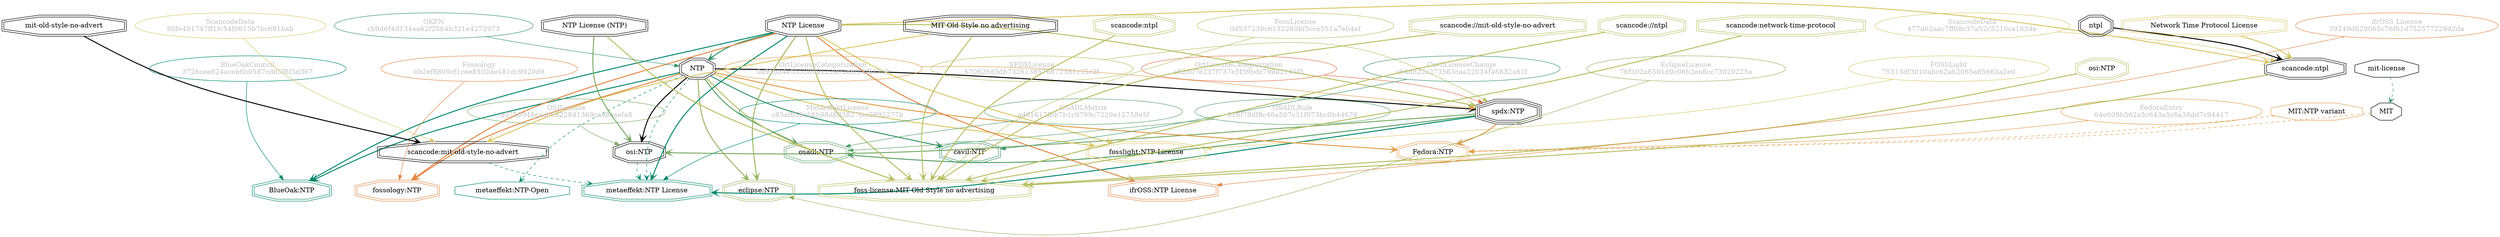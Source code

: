 strict digraph {
    node [shape=box];
    graph [splines=curved];
    2816 [label=MIT,shape=octagon];
    3144 [label="SPDXLicense\nb70626d3db7326138576872361c35c2f"
         ,fontcolor=gray
         ,color="#b8bf62"
         ,fillcolor="beige;1"
         ,shape=ellipse];
    3145 [label="spdx:NTP"
         ,shape=tripleoctagon];
    3146 [label=NTP
         ,shape=doubleoctagon];
    3147 [label="NTP License"
         ,shape=doubleoctagon];
    5200 [label="OSILicense\nb5750948caab6822841369cae8eaefa8"
         ,fontcolor=gray
         ,color="#78ab63"
         ,fillcolor="beige;1"
         ,shape=ellipse];
    5201 [label="osi:NTP"
         ,shape=doubleoctagon];
    5202 [label="NTP License (NTP)"
         ,shape=doubleoctagon];
    8204 [label="FedoraEntry\n64e609b562a5c643a5c6a38dd7c94417"
         ,fontcolor=gray
         ,color="#e09d4b"
         ,fillcolor="beige;1"
         ,shape=ellipse];
    8205 [label="Fedora:NTP"
         ,color="#e09d4b"
         ,shape=doubleoctagon];
    8206 [label="MIT:NTP variant"
         ,color="#e09d4b"
         ,shape=octagon];
    8920 [label="BlueOakCouncil\n3726cee824aceb6b0587cd85f8f3d367"
         ,fontcolor=gray
         ,color="#00876c"
         ,fillcolor="beige;1"
         ,shape=ellipse];
    8921 [label="BlueOak:NTP"
         ,color="#00876c"
         ,shape=doubleoctagon];
    9679 [label="OSADLRule\n618f78df8c46a507c31f073bc0b44676"
         ,fontcolor=gray
         ,color="#58a066"
         ,fillcolor="beige;1"
         ,shape=ellipse];
    9680 [label="osadl:NTP"
         ,color="#58a066"
         ,shape=doubleoctagon];
    9942 [label="OSADLMatrix\nad61617fbb7b1c9799c7229e12759e5f"
         ,fontcolor=gray
         ,color="#58a066"
         ,fillcolor="beige;1"
         ,shape=ellipse];
    19315 [label="ScancodeData\n80fe401747ff1fc54f0615b7bc691bab"
          ,fontcolor=gray
          ,color="#dac767"
          ,fillcolor="beige;1"
          ,shape=ellipse];
    19316 [label="scancode:mit-old-style-no-advert"
          ,shape=doubleoctagon];
    19317 [label="mit-old-style-no-advert"
          ,shape=doubleoctagon];
    19318 [label="MIT Old Style no advertising"
          ,shape=doubleoctagon];
    20815 [label="ScancodeData\n477d62aac7ff98c37a52c5210ca1634e"
          ,fontcolor=gray
          ,color="#dac767"
          ,fillcolor="beige;1"
          ,shape=ellipse];
    20816 [label="scancode:ntpl"
          ,shape=doubleoctagon];
    20817 [label=ntpl
          ,shape=doubleoctagon];
    20818 [label="Network Time Protocol License"
          ,color="#dac767"
          ,shape=doubleoctagon];
    26911 [label="Fossology\n6b2ef8809cf1cae8502de181dc9920d9"
          ,fontcolor=gray
          ,color="#e18745"
          ,fillcolor="beige;1"
          ,shape=ellipse];
    26912 [label="fossology:NTP"
          ,color="#e18745"
          ,shape=doubleoctagon];
    28327 [label="mit-license"
          ,shape=octagon];
    28346 [label="OKFN\ncb9d6f4d134aa62f2564b321e4272973"
          ,fontcolor=gray
          ,color="#379469"
          ,fillcolor="beige;1"
          ,shape=ellipse];
    35105 [label="OrtLicenseCategorization\nc82d07e237f737e5f39bdc798a2141f3"
          ,fontcolor=gray
          ,color="#e06f45"
          ,fillcolor="beige;1"
          ,shape=ellipse];
    36221 [label="OrtLicenseCategorization\n0a91bb4e5553009122002edf04f617c9"
          ,fontcolor=gray
          ,color="#e09d4b"
          ,fillcolor="beige;1"
          ,shape=ellipse];
    37281 [label="CavilLicenseChange\nc64d822c273563caa22034f46832a61f"
          ,fontcolor=gray
          ,color="#379469"
          ,fillcolor="beige;1"
          ,shape=ellipse];
    37282 [label="cavil:NTP"
          ,color="#379469"
          ,shape=doubleoctagon];
    45770 [label="metaeffekt:NTP-Open"
          ,color="#00876c"
          ,shape=octagon];
    45774 [label="MetaeffektLicense\nc85afb56c16b98d803827fec2892277b"
          ,fontcolor=gray
          ,color="#00876c"
          ,fillcolor="beige;1"
          ,shape=ellipse];
    45775 [label="metaeffekt:NTP License"
          ,color="#00876c"
          ,shape=doubleoctagon];
    50740 [label="FossLicense\n0d537238c6132260bf5cce551a7eb4ef"
          ,fontcolor=gray
          ,color="#b8bf62"
          ,fillcolor="beige;1"
          ,shape=ellipse];
    50741 [label="foss-license:MIT Old Style no advertising"
          ,color="#b8bf62"
          ,shape=doubleoctagon];
    50742 [label="scancode://mit-old-style-no-advert"
          ,color="#b8bf62"
          ,shape=doubleoctagon];
    50743 [label="scancode://ntpl"
          ,color="#b8bf62"
          ,shape=doubleoctagon];
    50744 [label="scancode:network-time-protocol"
          ,color="#b8bf62"
          ,shape=doubleoctagon];
    50745 [label="scancode:ntpl"
          ,color="#b8bf62"
          ,shape=doubleoctagon];
    50746 [label="osi:NTP"
          ,color="#b8bf62"
          ,shape=doubleoctagon];
    51014 [label="FOSSLight\n75313df3010abc62ab2065a85663a2e0"
          ,fontcolor=gray
          ,color="#dac767"
          ,fillcolor="beige;1"
          ,shape=ellipse];
    51015 [label="fosslight:NTP License"
          ,color="#dac767"
          ,shape=doubleoctagon];
    54304 [label="EclipseLicense\n76f302a6501d9c06b2ea8cc73029225a"
          ,fontcolor=gray
          ,color="#98b561"
          ,fillcolor="beige;1"
          ,shape=ellipse];
    54305 [label="eclipse:NTP"
          ,color="#98b561"
          ,shape=doubleoctagon];
    54561 [label="ifrOSS License\n39249d620065c76f01d752577229d2da"
          ,fontcolor=gray
          ,color="#e18745"
          ,fillcolor="beige;1"
          ,shape=ellipse];
    54562 [label="ifrOSS:NTP License"
          ,color="#e18745"
          ,shape=doubleoctagon];
    2816 -> 8205 [style=dashed
                 ,arrowhead=vee
                 ,weight=0.5
                 ,color="#e09d4b"];
    3144 -> 3145 [weight=0.5
                 ,color="#b8bf62"];
    3145 -> 5201 [style=bold
                 ,arrowhead=vee
                 ,weight=0.7
                 ,color="#78ab63"];
    3145 -> 8205 [style=bold
                 ,arrowhead=vee
                 ,weight=0.7
                 ,color="#e09d4b"];
    3145 -> 9680 [style=bold
                 ,arrowhead=vee
                 ,weight=0.7
                 ,color="#58a066"];
    3145 -> 45775 [style=bold
                  ,arrowhead=vee
                  ,weight=0.7
                  ,color="#00876c"];
    3146 -> 3145 [style=bold
                 ,arrowhead=vee
                 ,weight=0.7];
    3146 -> 5201 [style=bold
                 ,arrowhead=vee
                 ,weight=0.7];
    3146 -> 8205 [style=bold
                 ,arrowhead=vee
                 ,weight=0.7
                 ,color="#e09d4b"];
    3146 -> 8921 [style=bold
                 ,arrowhead=vee
                 ,weight=0.7
                 ,color="#00876c"];
    3146 -> 9680 [style=bold
                 ,arrowhead=vee
                 ,weight=0.7
                 ,color="#58a066"];
    3146 -> 26912 [style=bold
                  ,arrowhead=vee
                  ,weight=0.7
                  ,color="#e18745"];
    3146 -> 37282 [style=bold
                  ,arrowhead=vee
                  ,weight=0.7
                  ,color="#379469"];
    3146 -> 37282 [style=bold
                  ,arrowhead=vee
                  ,weight=0.7
                  ,color="#379469"];
    3146 -> 45770 [style=dashed
                  ,arrowhead=vee
                  ,weight=0.5
                  ,color="#00876c"];
    3146 -> 45775 [style=dashed
                  ,arrowhead=vee
                  ,weight=0.5
                  ,color="#00876c"];
    3146 -> 50741 [style=bold
                  ,arrowhead=vee
                  ,weight=0.7
                  ,color="#b8bf62"];
    3146 -> 51015 [style=bold
                  ,arrowhead=vee
                  ,weight=0.7
                  ,color="#dac767"];
    3146 -> 54305 [style=bold
                  ,arrowhead=vee
                  ,weight=0.7
                  ,color="#98b561"];
    3147 -> 3145 [style=bold
                 ,arrowhead=vee
                 ,weight=0.7
                 ,color="#b8bf62"];
    3147 -> 3146 [style=bold
                 ,arrowhead=vee
                 ,weight=0.7
                 ,color="#379469"];
    3147 -> 8921 [style=bold
                 ,arrowhead=vee
                 ,weight=0.7
                 ,color="#00876c"];
    3147 -> 20816 [style=bold
                  ,arrowhead=vee
                  ,weight=0.7
                  ,color="#dac767"];
    3147 -> 26912 [style=bold
                  ,arrowhead=vee
                  ,weight=0.7
                  ,color="#e18745"];
    3147 -> 45775 [style=bold
                  ,arrowhead=vee
                  ,weight=0.7
                  ,color="#00876c"];
    3147 -> 45775 [style=bold
                  ,arrowhead=vee
                  ,weight=0.7
                  ,color="#00876c"];
    3147 -> 50741 [style=bold
                  ,arrowhead=vee
                  ,weight=0.7
                  ,color="#b8bf62"];
    3147 -> 51015 [style=bold
                  ,arrowhead=vee
                  ,weight=0.7
                  ,color="#dac767"];
    3147 -> 54305 [style=bold
                  ,arrowhead=vee
                  ,weight=0.7
                  ,color="#98b561"];
    3147 -> 54562 [style=bold
                  ,arrowhead=vee
                  ,weight=0.7
                  ,color="#e18745"];
    3147 -> 54562 [style=bold
                  ,arrowhead=vee
                  ,weight=0.7
                  ,color="#e18745"];
    5200 -> 5201 [weight=0.5
                 ,color="#78ab63"];
    5201 -> 45775 [style=dashed
                  ,arrowhead=vee
                  ,weight=0.5
                  ,color="#00876c"];
    5202 -> 5201 [style=bold
                 ,arrowhead=vee
                 ,weight=0.7
                 ,color="#78ab63"];
    5202 -> 50741 [style=bold
                  ,arrowhead=vee
                  ,weight=0.7
                  ,color="#b8bf62"];
    8204 -> 8205 [weight=0.5
                 ,color="#e09d4b"];
    8206 -> 8205 [style=dashed
                 ,arrowhead=vee
                 ,weight=0.5
                 ,color="#e09d4b"];
    8920 -> 8921 [weight=0.5
                 ,color="#00876c"];
    9679 -> 9680 [weight=0.5
                 ,color="#58a066"];
    9942 -> 9680 [weight=0.5
                 ,color="#58a066"];
    19315 -> 19316 [weight=0.5
                   ,color="#dac767"];
    19316 -> 45775 [style=dashed
                   ,arrowhead=vee
                   ,weight=0.5
                   ,color="#00876c"];
    19317 -> 19316 [style=bold
                   ,arrowhead=vee
                   ,weight=0.7];
    19318 -> 19316 [style=bold
                   ,arrowhead=vee
                   ,weight=0.7
                   ,color="#dac767"];
    19318 -> 50741 [style=bold
                   ,arrowhead=vee
                   ,weight=0.7
                   ,color="#b8bf62"];
    20815 -> 20816 [weight=0.5
                   ,color="#dac767"];
    20816 -> 50741 [style=bold
                   ,arrowhead=vee
                   ,weight=0.7
                   ,color="#b8bf62"];
    20817 -> 20816 [style=bold
                   ,arrowhead=vee
                   ,weight=0.7];
    20818 -> 20816 [style=bold
                   ,arrowhead=vee
                   ,weight=0.7
                   ,color="#dac767"];
    26911 -> 26912 [weight=0.5
                   ,color="#e18745"];
    28327 -> 2816 [style=dashed
                  ,arrowhead=vee
                  ,weight=0.5
                  ,color="#379469"];
    28346 -> 3146 [weight=0.5
                  ,color="#379469"];
    35105 -> 3145 [weight=0.5
                  ,color="#e06f45"];
    36221 -> 3145 [weight=0.5
                  ,color="#e09d4b"];
    37281 -> 37282 [weight=0.5
                   ,color="#379469"];
    45774 -> 45775 [weight=0.5
                   ,color="#00876c"];
    50740 -> 50741 [weight=0.5
                   ,color="#b8bf62"];
    50742 -> 50741 [style=bold
                   ,arrowhead=vee
                   ,weight=0.7
                   ,color="#b8bf62"];
    50743 -> 50741 [style=bold
                   ,arrowhead=vee
                   ,weight=0.7
                   ,color="#b8bf62"];
    50744 -> 50741 [style=bold
                   ,arrowhead=vee
                   ,weight=0.7
                   ,color="#b8bf62"];
    50745 -> 50741 [style=bold
                   ,arrowhead=vee
                   ,weight=0.7
                   ,color="#b8bf62"];
    50746 -> 50741 [style=bold
                   ,arrowhead=vee
                   ,weight=0.7
                   ,color="#b8bf62"];
    51014 -> 51015 [weight=0.5
                   ,color="#dac767"];
    54304 -> 54305 [weight=0.5
                   ,color="#98b561"];
    54561 -> 54562 [weight=0.5
                   ,color="#e18745"];
}
